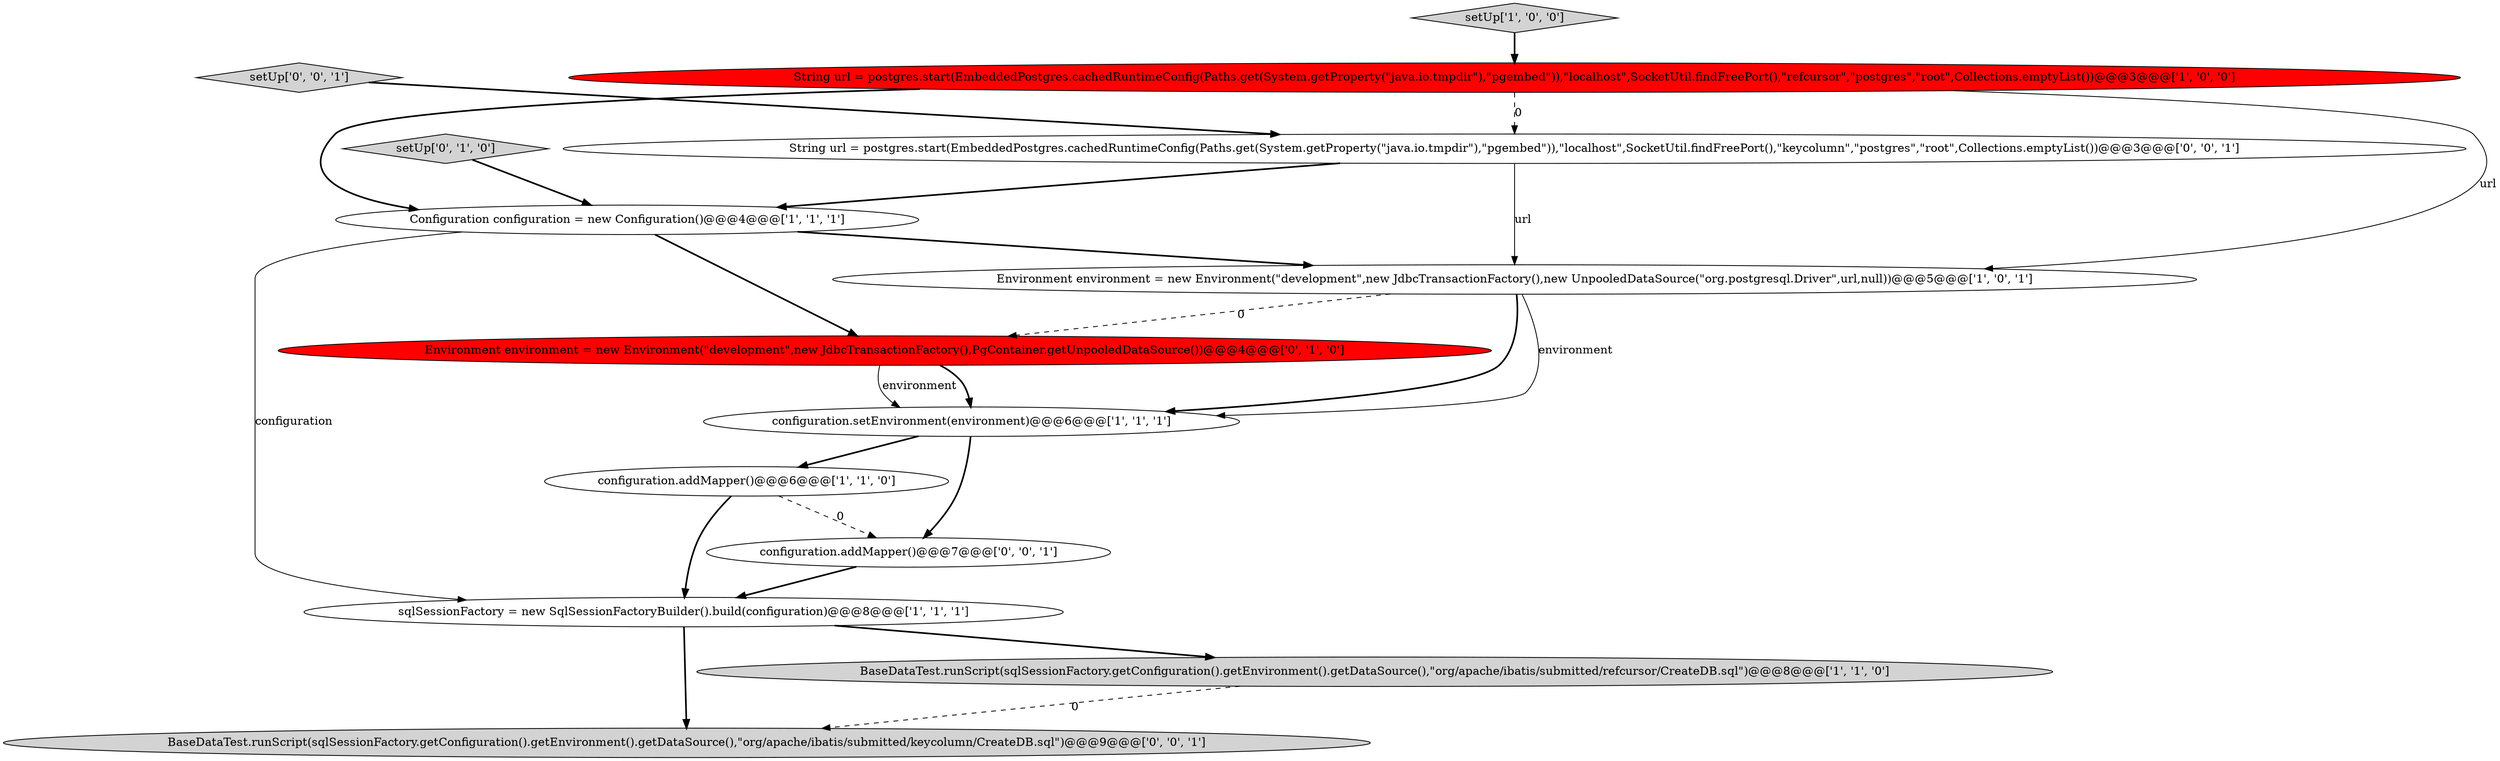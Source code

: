 digraph {
0 [style = filled, label = "configuration.addMapper()@@@6@@@['1', '1', '0']", fillcolor = white, shape = ellipse image = "AAA0AAABBB1BBB"];
3 [style = filled, label = "Configuration configuration = new Configuration()@@@4@@@['1', '1', '1']", fillcolor = white, shape = ellipse image = "AAA0AAABBB1BBB"];
5 [style = filled, label = "Environment environment = new Environment(\"development\",new JdbcTransactionFactory(),new UnpooledDataSource(\"org.postgresql.Driver\",url,null))@@@5@@@['1', '0', '1']", fillcolor = white, shape = ellipse image = "AAA0AAABBB1BBB"];
9 [style = filled, label = "Environment environment = new Environment(\"development\",new JdbcTransactionFactory(),PgContainer.getUnpooledDataSource())@@@4@@@['0', '1', '0']", fillcolor = red, shape = ellipse image = "AAA1AAABBB2BBB"];
13 [style = filled, label = "BaseDataTest.runScript(sqlSessionFactory.getConfiguration().getEnvironment().getDataSource(),\"org/apache/ibatis/submitted/keycolumn/CreateDB.sql\")@@@9@@@['0', '0', '1']", fillcolor = lightgray, shape = ellipse image = "AAA0AAABBB3BBB"];
6 [style = filled, label = "sqlSessionFactory = new SqlSessionFactoryBuilder().build(configuration)@@@8@@@['1', '1', '1']", fillcolor = white, shape = ellipse image = "AAA0AAABBB1BBB"];
4 [style = filled, label = "configuration.setEnvironment(environment)@@@6@@@['1', '1', '1']", fillcolor = white, shape = ellipse image = "AAA0AAABBB1BBB"];
12 [style = filled, label = "configuration.addMapper()@@@7@@@['0', '0', '1']", fillcolor = white, shape = ellipse image = "AAA0AAABBB3BBB"];
8 [style = filled, label = "setUp['0', '1', '0']", fillcolor = lightgray, shape = diamond image = "AAA0AAABBB2BBB"];
11 [style = filled, label = "String url = postgres.start(EmbeddedPostgres.cachedRuntimeConfig(Paths.get(System.getProperty(\"java.io.tmpdir\"),\"pgembed\")),\"localhost\",SocketUtil.findFreePort(),\"keycolumn\",\"postgres\",\"root\",Collections.emptyList())@@@3@@@['0', '0', '1']", fillcolor = white, shape = ellipse image = "AAA0AAABBB3BBB"];
7 [style = filled, label = "setUp['1', '0', '0']", fillcolor = lightgray, shape = diamond image = "AAA0AAABBB1BBB"];
1 [style = filled, label = "String url = postgres.start(EmbeddedPostgres.cachedRuntimeConfig(Paths.get(System.getProperty(\"java.io.tmpdir\"),\"pgembed\")),\"localhost\",SocketUtil.findFreePort(),\"refcursor\",\"postgres\",\"root\",Collections.emptyList())@@@3@@@['1', '0', '0']", fillcolor = red, shape = ellipse image = "AAA1AAABBB1BBB"];
10 [style = filled, label = "setUp['0', '0', '1']", fillcolor = lightgray, shape = diamond image = "AAA0AAABBB3BBB"];
2 [style = filled, label = "BaseDataTest.runScript(sqlSessionFactory.getConfiguration().getEnvironment().getDataSource(),\"org/apache/ibatis/submitted/refcursor/CreateDB.sql\")@@@8@@@['1', '1', '0']", fillcolor = lightgray, shape = ellipse image = "AAA0AAABBB1BBB"];
7->1 [style = bold, label=""];
11->5 [style = solid, label="url"];
0->6 [style = bold, label=""];
9->4 [style = bold, label=""];
8->3 [style = bold, label=""];
1->3 [style = bold, label=""];
5->9 [style = dashed, label="0"];
0->12 [style = dashed, label="0"];
12->6 [style = bold, label=""];
3->6 [style = solid, label="configuration"];
4->0 [style = bold, label=""];
6->2 [style = bold, label=""];
1->5 [style = solid, label="url"];
3->9 [style = bold, label=""];
3->5 [style = bold, label=""];
5->4 [style = solid, label="environment"];
11->3 [style = bold, label=""];
1->11 [style = dashed, label="0"];
2->13 [style = dashed, label="0"];
6->13 [style = bold, label=""];
5->4 [style = bold, label=""];
4->12 [style = bold, label=""];
9->4 [style = solid, label="environment"];
10->11 [style = bold, label=""];
}

